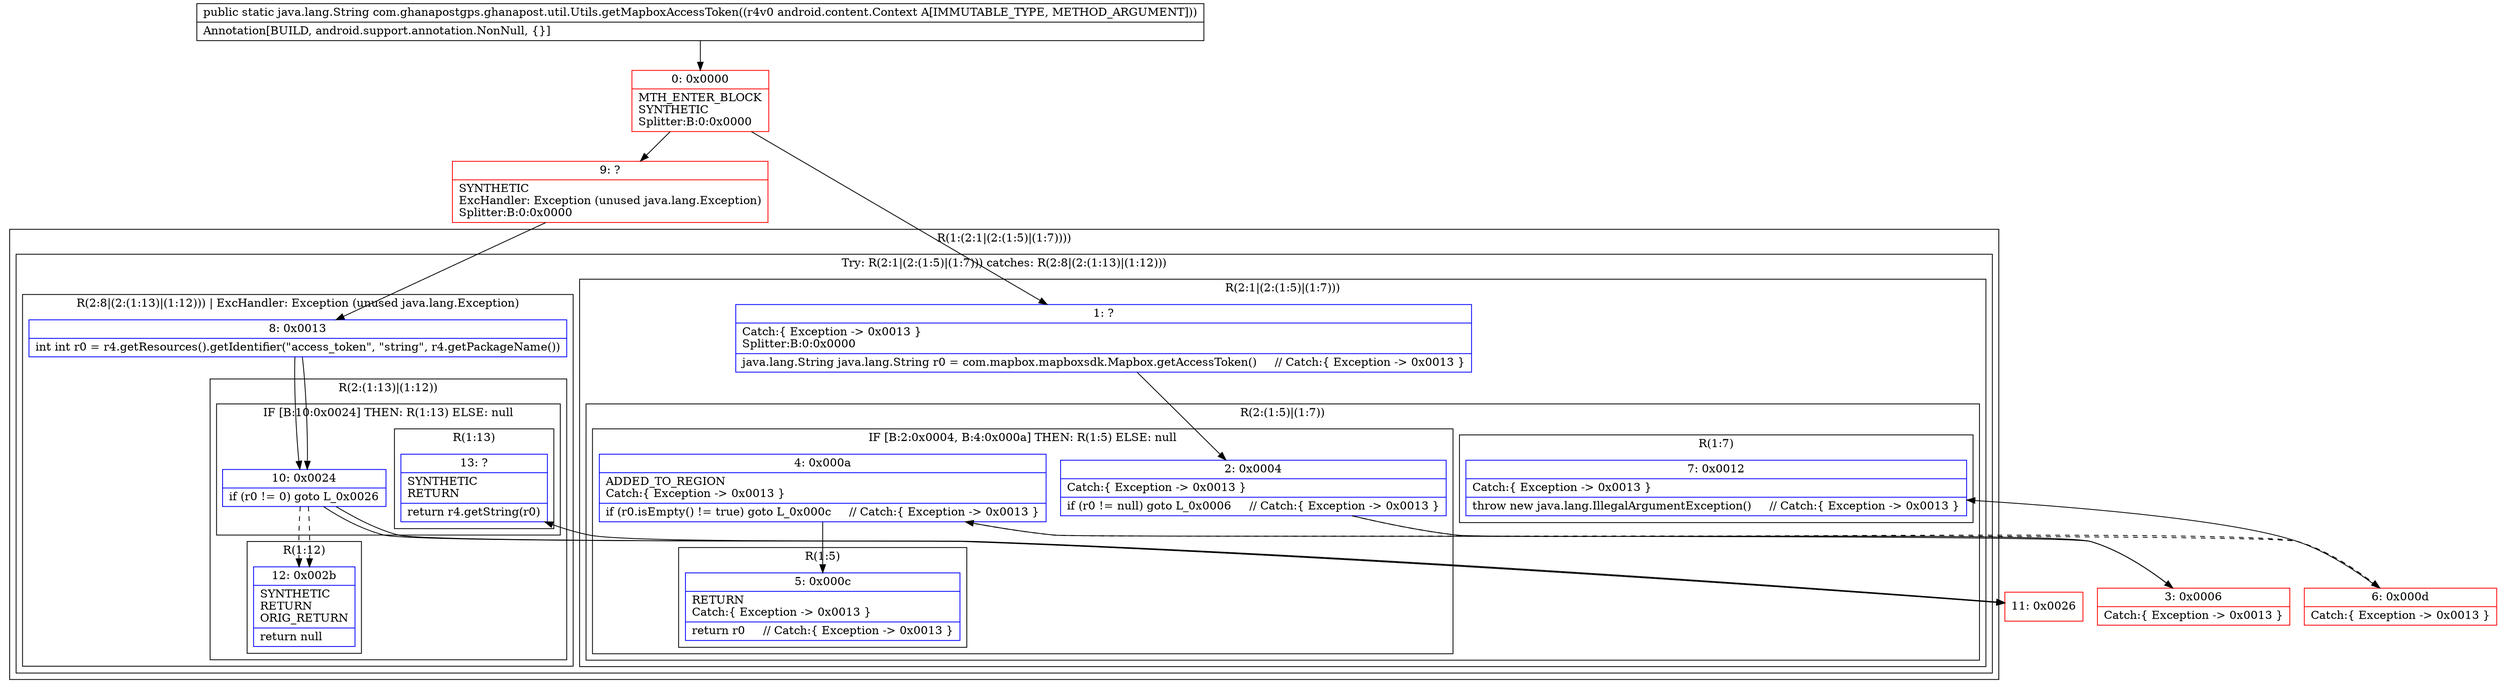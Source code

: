 digraph "CFG forcom.ghanapostgps.ghanapost.util.Utils.getMapboxAccessToken(Landroid\/content\/Context;)Ljava\/lang\/String;" {
subgraph cluster_Region_1179330211 {
label = "R(1:(2:1|(2:(1:5)|(1:7))))";
node [shape=record,color=blue];
subgraph cluster_TryCatchRegion_355756536 {
label = "Try: R(2:1|(2:(1:5)|(1:7))) catches: R(2:8|(2:(1:13)|(1:12)))";
node [shape=record,color=blue];
subgraph cluster_Region_861549547 {
label = "R(2:1|(2:(1:5)|(1:7)))";
node [shape=record,color=blue];
Node_1 [shape=record,label="{1\:\ ?|Catch:\{ Exception \-\> 0x0013 \}\lSplitter:B:0:0x0000\l|java.lang.String java.lang.String r0 = com.mapbox.mapboxsdk.Mapbox.getAccessToken()     \/\/ Catch:\{ Exception \-\> 0x0013 \}\l}"];
subgraph cluster_Region_1297976462 {
label = "R(2:(1:5)|(1:7))";
node [shape=record,color=blue];
subgraph cluster_IfRegion_331601945 {
label = "IF [B:2:0x0004, B:4:0x000a] THEN: R(1:5) ELSE: null";
node [shape=record,color=blue];
Node_2 [shape=record,label="{2\:\ 0x0004|Catch:\{ Exception \-\> 0x0013 \}\l|if (r0 != null) goto L_0x0006     \/\/ Catch:\{ Exception \-\> 0x0013 \}\l}"];
Node_4 [shape=record,label="{4\:\ 0x000a|ADDED_TO_REGION\lCatch:\{ Exception \-\> 0x0013 \}\l|if (r0.isEmpty() != true) goto L_0x000c     \/\/ Catch:\{ Exception \-\> 0x0013 \}\l}"];
subgraph cluster_Region_1603174229 {
label = "R(1:5)";
node [shape=record,color=blue];
Node_5 [shape=record,label="{5\:\ 0x000c|RETURN\lCatch:\{ Exception \-\> 0x0013 \}\l|return r0     \/\/ Catch:\{ Exception \-\> 0x0013 \}\l}"];
}
}
subgraph cluster_Region_2136725664 {
label = "R(1:7)";
node [shape=record,color=blue];
Node_7 [shape=record,label="{7\:\ 0x0012|Catch:\{ Exception \-\> 0x0013 \}\l|throw new java.lang.IllegalArgumentException()     \/\/ Catch:\{ Exception \-\> 0x0013 \}\l}"];
}
}
}
subgraph cluster_Region_1499413709 {
label = "R(2:8|(2:(1:13)|(1:12))) | ExcHandler: Exception (unused java.lang.Exception)\l";
node [shape=record,color=blue];
Node_8 [shape=record,label="{8\:\ 0x0013|int int r0 = r4.getResources().getIdentifier(\"access_token\", \"string\", r4.getPackageName())\l}"];
subgraph cluster_Region_1614452694 {
label = "R(2:(1:13)|(1:12))";
node [shape=record,color=blue];
subgraph cluster_IfRegion_1101112336 {
label = "IF [B:10:0x0024] THEN: R(1:13) ELSE: null";
node [shape=record,color=blue];
Node_10 [shape=record,label="{10\:\ 0x0024|if (r0 != 0) goto L_0x0026\l}"];
subgraph cluster_Region_21414328 {
label = "R(1:13)";
node [shape=record,color=blue];
Node_13 [shape=record,label="{13\:\ ?|SYNTHETIC\lRETURN\l|return r4.getString(r0)\l}"];
}
}
subgraph cluster_Region_1450658176 {
label = "R(1:12)";
node [shape=record,color=blue];
Node_12 [shape=record,label="{12\:\ 0x002b|SYNTHETIC\lRETURN\lORIG_RETURN\l|return null\l}"];
}
}
}
}
}
subgraph cluster_Region_1499413709 {
label = "R(2:8|(2:(1:13)|(1:12))) | ExcHandler: Exception (unused java.lang.Exception)\l";
node [shape=record,color=blue];
Node_8 [shape=record,label="{8\:\ 0x0013|int int r0 = r4.getResources().getIdentifier(\"access_token\", \"string\", r4.getPackageName())\l}"];
subgraph cluster_Region_1614452694 {
label = "R(2:(1:13)|(1:12))";
node [shape=record,color=blue];
subgraph cluster_IfRegion_1101112336 {
label = "IF [B:10:0x0024] THEN: R(1:13) ELSE: null";
node [shape=record,color=blue];
Node_10 [shape=record,label="{10\:\ 0x0024|if (r0 != 0) goto L_0x0026\l}"];
subgraph cluster_Region_21414328 {
label = "R(1:13)";
node [shape=record,color=blue];
Node_13 [shape=record,label="{13\:\ ?|SYNTHETIC\lRETURN\l|return r4.getString(r0)\l}"];
}
}
subgraph cluster_Region_1450658176 {
label = "R(1:12)";
node [shape=record,color=blue];
Node_12 [shape=record,label="{12\:\ 0x002b|SYNTHETIC\lRETURN\lORIG_RETURN\l|return null\l}"];
}
}
}
Node_0 [shape=record,color=red,label="{0\:\ 0x0000|MTH_ENTER_BLOCK\lSYNTHETIC\lSplitter:B:0:0x0000\l}"];
Node_3 [shape=record,color=red,label="{3\:\ 0x0006|Catch:\{ Exception \-\> 0x0013 \}\l}"];
Node_6 [shape=record,color=red,label="{6\:\ 0x000d|Catch:\{ Exception \-\> 0x0013 \}\l}"];
Node_9 [shape=record,color=red,label="{9\:\ ?|SYNTHETIC\lExcHandler: Exception (unused java.lang.Exception)\lSplitter:B:0:0x0000\l}"];
Node_11 [shape=record,color=red,label="{11\:\ 0x0026}"];
MethodNode[shape=record,label="{public static java.lang.String com.ghanapostgps.ghanapost.util.Utils.getMapboxAccessToken((r4v0 android.content.Context A[IMMUTABLE_TYPE, METHOD_ARGUMENT]))  | Annotation[BUILD, android.support.annotation.NonNull, \{\}]\l}"];
MethodNode -> Node_0;
Node_1 -> Node_2;
Node_2 -> Node_3;
Node_2 -> Node_6[style=dashed];
Node_4 -> Node_5;
Node_4 -> Node_6[style=dashed];
Node_8 -> Node_10;
Node_10 -> Node_11;
Node_10 -> Node_12[style=dashed];
Node_8 -> Node_10;
Node_10 -> Node_11;
Node_10 -> Node_12[style=dashed];
Node_0 -> Node_1;
Node_0 -> Node_9;
Node_3 -> Node_4;
Node_6 -> Node_7;
Node_9 -> Node_8;
Node_11 -> Node_13;
}

